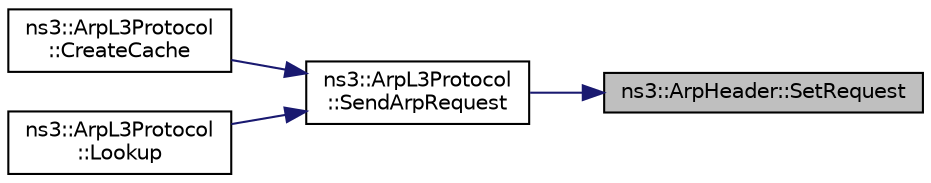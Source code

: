 digraph "ns3::ArpHeader::SetRequest"
{
 // LATEX_PDF_SIZE
  edge [fontname="Helvetica",fontsize="10",labelfontname="Helvetica",labelfontsize="10"];
  node [fontname="Helvetica",fontsize="10",shape=record];
  rankdir="RL";
  Node1 [label="ns3::ArpHeader::SetRequest",height=0.2,width=0.4,color="black", fillcolor="grey75", style="filled", fontcolor="black",tooltip="Set the ARP request parameters."];
  Node1 -> Node2 [dir="back",color="midnightblue",fontsize="10",style="solid",fontname="Helvetica"];
  Node2 [label="ns3::ArpL3Protocol\l::SendArpRequest",height=0.2,width=0.4,color="black", fillcolor="white", style="filled",URL="$classns3_1_1_arp_l3_protocol.html#a9fe6faf0f82536ba2c14d5bdbf7469db",tooltip="Send an ARP request to an host."];
  Node2 -> Node3 [dir="back",color="midnightblue",fontsize="10",style="solid",fontname="Helvetica"];
  Node3 [label="ns3::ArpL3Protocol\l::CreateCache",height=0.2,width=0.4,color="black", fillcolor="white", style="filled",URL="$classns3_1_1_arp_l3_protocol.html#a8edf6394f07185b1637295a79239c2ac",tooltip="Create an ARP cache for the device/interface."];
  Node2 -> Node4 [dir="back",color="midnightblue",fontsize="10",style="solid",fontname="Helvetica"];
  Node4 [label="ns3::ArpL3Protocol\l::Lookup",height=0.2,width=0.4,color="black", fillcolor="white", style="filled",URL="$classns3_1_1_arp_l3_protocol.html#a11df282c1ae9cd812160b309fafc73d1",tooltip="Perform an ARP lookup."];
}
